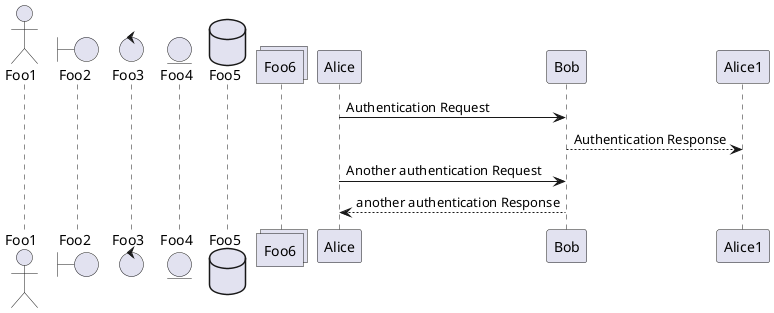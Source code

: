 @startuml
actor Foo1
boundary Foo2
control Foo3
entity Foo4
database Foo5
collections Foo6

Alice -> Bob: Authentication Request
Bob --> Alice1: Authentication Response

Alice ->  Bob: Another authentication Request
Alice <-- Bob: another authentication Response
@enduml
//生命线的激活与撤销
@startuml
participant FrameworkServlet
->FrameworkServlet:request

FrameworkServlet -> FrameworkServlet:1.调用doGet/doPost -> processRequest -> doService
activate FrameworkServlet
FrameworkServlet -> DispatcherServlet:2.doService -> doDispatch
deactivate FrameworkServlet

DispatcherServlet -> AbstractHandlerMapping:3.取得处理当前请求的controller,这里也称为hanlder处理器\nHandlerExecutionChain mappedHandler = getHandler(processedRequest);\n这里并不是直接返回controller,而是返回的HandlerExecutionChain请求处理器链对象,该对象封装了handler和interceptors.\nfor (HandlerMapping hm : this.handlerMappings) {\nHandlerExecutionChain handler = hm.getHandler(request);\n}
activate DispatcherServlet

AbstractHandlerMapping ->AbstractHandlerMapping:4.getHandler(HttpServletRequest request)\n// Look up a handler for the given request, falling back to the default handler if no specific one is found.\nObject handler = getHandlerInternal(request);\n\nprotected HandlerExecutionChain getHandlerExecutionChain(Object handler, HttpServletRequest request)
activate AbstractHandlerMapping

AbstractHandlerMapping ->DispatcherServlet:5.通过HandlerMapping，将请求映射到处理器（返回一个HandlerExecutionChain，它包括一个处理器、多个HandlerInterceptor拦截器）

deactivate AbstractHandlerMapping

DispatcherServlet -> DispatcherServlet:6.// Determine handler adapter for the current request.\n// 获取处理request的处理器适配器 handler adapter \nHandlerAdapter ha = getHandlerAdapter(mappedHandler.getHandler());

DispatcherServlet -> DispatcherServlet:7.拦截器,对请求进行拦截，做一些预处理\nif (!mappedHandler.applyPreHandle(processedRequest, response)){\n      return;\n    }

DispatcherServlet -> DispatcherServlet:8.// Actually invoke the handler.// 由适配器执行处理器（调用处理器相应功能处理方法）\nModelAndView  mv = ha.handle(processedRequest, response, mappedHandler.getHandler());

DispatcherServlet -> DispatcherServlet:9.Do we need view name translation?\napplyDefaultViewName(request, mv);

DispatcherServlet -> DispatcherServlet:10.执行HandlerInterceptor链,并执行返回处理\nmappedHandler.applyPostHandle(processedRequest, response, mv);

DispatcherServlet -> DispatcherServlet:11.渲染视图(包含对异常的处理)\nprocessDispatchResult(processedRequest, response, mappedHandler, mv, dispatchException);\nrender(mv, request, response);\n// Delegate to the View object for rendering.//委托视图对象进行渲染\nview.render(mv.getModelInternal(), request, response);

DispatcherServlet -> AbstractView:12.public void render(Map<String, ?> model, HttpServletRequest request, HttpServletResponse response) throws Exception {\n       renderMergedOutputModel(mergedModel, getRequestToExpose(request), response);\n}

deactivate DispatcherServlet

activate AbstractView

AbstractView -> InternalResourceView:13.（已InternalResourceView为例）\n        	protected void renderMergedOutputModel(Map<String, Object> model, HttpServletRequest request, HttpServletResponse response) throws Exception {}
deactivate AbstractView
@enduml